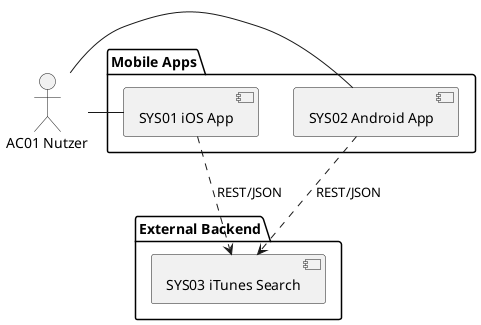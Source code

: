 @startuml

actor :AC01 Nutzer: as AC01

package "Mobile Apps" {
  component [SYS01 iOS App] as SYS01
  component [SYS02 Android App] as SYS02
}

package "External Backend" {
  component [SYS03 iTunes Search] as SYS03
}


AC01 - SYS01
AC01 - SYS02
SYS01 ..> SYS03 : REST/JSON
SYS02 ..> SYS03 : REST/JSON

@enduml